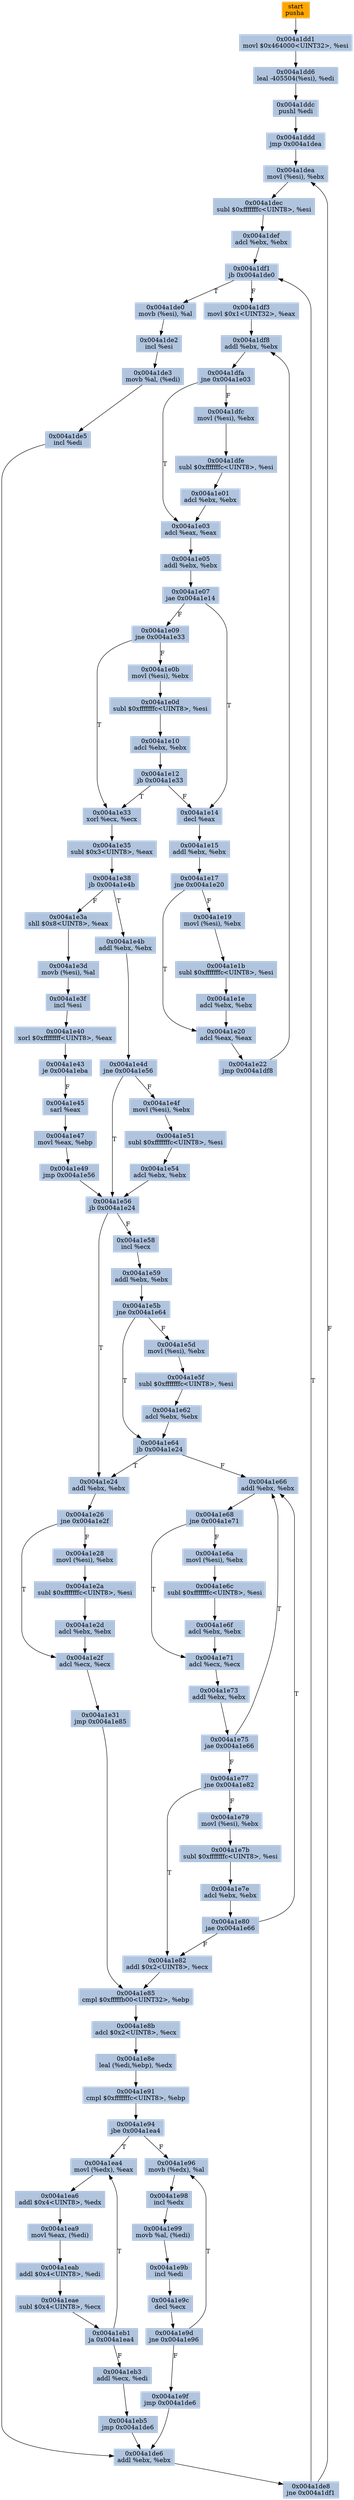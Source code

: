 digraph G {
node[shape=rectangle,style=filled,fillcolor=lightsteelblue,color=lightsteelblue]
bgcolor="transparent"
a0x004a1dd0pusha_[label="start\npusha ",fillcolor="orange",color="lightgrey"];
a0x004a1dd1movl_0x464000UINT32_esi[label="0x004a1dd1\nmovl $0x464000<UINT32>, %esi"];
a0x004a1dd6leal__405504esi__edi[label="0x004a1dd6\nleal -405504(%esi), %edi"];
a0x004a1ddcpushl_edi[label="0x004a1ddc\npushl %edi"];
a0x004a1dddjmp_0x004a1dea[label="0x004a1ddd\njmp 0x004a1dea"];
a0x004a1deamovl_esi__ebx[label="0x004a1dea\nmovl (%esi), %ebx"];
a0x004a1decsubl_0xfffffffcUINT8_esi[label="0x004a1dec\nsubl $0xfffffffc<UINT8>, %esi"];
a0x004a1defadcl_ebx_ebx[label="0x004a1def\nadcl %ebx, %ebx"];
a0x004a1df1jb_0x004a1de0[label="0x004a1df1\njb 0x004a1de0"];
a0x004a1de0movb_esi__al[label="0x004a1de0\nmovb (%esi), %al"];
a0x004a1de2incl_esi[label="0x004a1de2\nincl %esi"];
a0x004a1de3movb_al_edi_[label="0x004a1de3\nmovb %al, (%edi)"];
a0x004a1de5incl_edi[label="0x004a1de5\nincl %edi"];
a0x004a1de6addl_ebx_ebx[label="0x004a1de6\naddl %ebx, %ebx"];
a0x004a1de8jne_0x004a1df1[label="0x004a1de8\njne 0x004a1df1"];
a0x004a1df3movl_0x1UINT32_eax[label="0x004a1df3\nmovl $0x1<UINT32>, %eax"];
a0x004a1df8addl_ebx_ebx[label="0x004a1df8\naddl %ebx, %ebx"];
a0x004a1dfajne_0x004a1e03[label="0x004a1dfa\njne 0x004a1e03"];
a0x004a1e03adcl_eax_eax[label="0x004a1e03\nadcl %eax, %eax"];
a0x004a1e05addl_ebx_ebx[label="0x004a1e05\naddl %ebx, %ebx"];
a0x004a1e07jae_0x004a1e14[label="0x004a1e07\njae 0x004a1e14"];
a0x004a1e09jne_0x004a1e33[label="0x004a1e09\njne 0x004a1e33"];
a0x004a1e33xorl_ecx_ecx[label="0x004a1e33\nxorl %ecx, %ecx"];
a0x004a1e35subl_0x3UINT8_eax[label="0x004a1e35\nsubl $0x3<UINT8>, %eax"];
a0x004a1e38jb_0x004a1e4b[label="0x004a1e38\njb 0x004a1e4b"];
a0x004a1e3ashll_0x8UINT8_eax[label="0x004a1e3a\nshll $0x8<UINT8>, %eax"];
a0x004a1e3dmovb_esi__al[label="0x004a1e3d\nmovb (%esi), %al"];
a0x004a1e3fincl_esi[label="0x004a1e3f\nincl %esi"];
a0x004a1e40xorl_0xffffffffUINT8_eax[label="0x004a1e40\nxorl $0xffffffff<UINT8>, %eax"];
a0x004a1e43je_0x004a1eba[label="0x004a1e43\nje 0x004a1eba"];
a0x004a1e45sarl_eax[label="0x004a1e45\nsarl %eax"];
a0x004a1e47movl_eax_ebp[label="0x004a1e47\nmovl %eax, %ebp"];
a0x004a1e49jmp_0x004a1e56[label="0x004a1e49\njmp 0x004a1e56"];
a0x004a1e56jb_0x004a1e24[label="0x004a1e56\njb 0x004a1e24"];
a0x004a1e24addl_ebx_ebx[label="0x004a1e24\naddl %ebx, %ebx"];
a0x004a1e26jne_0x004a1e2f[label="0x004a1e26\njne 0x004a1e2f"];
a0x004a1e2fadcl_ecx_ecx[label="0x004a1e2f\nadcl %ecx, %ecx"];
a0x004a1e31jmp_0x004a1e85[label="0x004a1e31\njmp 0x004a1e85"];
a0x004a1e85cmpl_0xfffffb00UINT32_ebp[label="0x004a1e85\ncmpl $0xfffffb00<UINT32>, %ebp"];
a0x004a1e8badcl_0x2UINT8_ecx[label="0x004a1e8b\nadcl $0x2<UINT8>, %ecx"];
a0x004a1e8eleal_ediebp__edx[label="0x004a1e8e\nleal (%edi,%ebp), %edx"];
a0x004a1e91cmpl_0xfffffffcUINT8_ebp[label="0x004a1e91\ncmpl $0xfffffffc<UINT8>, %ebp"];
a0x004a1e94jbe_0x004a1ea4[label="0x004a1e94\njbe 0x004a1ea4"];
a0x004a1ea4movl_edx__eax[label="0x004a1ea4\nmovl (%edx), %eax"];
a0x004a1ea6addl_0x4UINT8_edx[label="0x004a1ea6\naddl $0x4<UINT8>, %edx"];
a0x004a1ea9movl_eax_edi_[label="0x004a1ea9\nmovl %eax, (%edi)"];
a0x004a1eabaddl_0x4UINT8_edi[label="0x004a1eab\naddl $0x4<UINT8>, %edi"];
a0x004a1eaesubl_0x4UINT8_ecx[label="0x004a1eae\nsubl $0x4<UINT8>, %ecx"];
a0x004a1eb1ja_0x004a1ea4[label="0x004a1eb1\nja 0x004a1ea4"];
a0x004a1eb3addl_ecx_edi[label="0x004a1eb3\naddl %ecx, %edi"];
a0x004a1eb5jmp_0x004a1de6[label="0x004a1eb5\njmp 0x004a1de6"];
a0x004a1e0bmovl_esi__ebx[label="0x004a1e0b\nmovl (%esi), %ebx"];
a0x004a1e0dsubl_0xfffffffcUINT8_esi[label="0x004a1e0d\nsubl $0xfffffffc<UINT8>, %esi"];
a0x004a1e10adcl_ebx_ebx[label="0x004a1e10\nadcl %ebx, %ebx"];
a0x004a1e12jb_0x004a1e33[label="0x004a1e12\njb 0x004a1e33"];
a0x004a1e58incl_ecx[label="0x004a1e58\nincl %ecx"];
a0x004a1e59addl_ebx_ebx[label="0x004a1e59\naddl %ebx, %ebx"];
a0x004a1e5bjne_0x004a1e64[label="0x004a1e5b\njne 0x004a1e64"];
a0x004a1e64jb_0x004a1e24[label="0x004a1e64\njb 0x004a1e24"];
a0x004a1e66addl_ebx_ebx[label="0x004a1e66\naddl %ebx, %ebx"];
a0x004a1e68jne_0x004a1e71[label="0x004a1e68\njne 0x004a1e71"];
a0x004a1e71adcl_ecx_ecx[label="0x004a1e71\nadcl %ecx, %ecx"];
a0x004a1e73addl_ebx_ebx[label="0x004a1e73\naddl %ebx, %ebx"];
a0x004a1e75jae_0x004a1e66[label="0x004a1e75\njae 0x004a1e66"];
a0x004a1e77jne_0x004a1e82[label="0x004a1e77\njne 0x004a1e82"];
a0x004a1e82addl_0x2UINT8_ecx[label="0x004a1e82\naddl $0x2<UINT8>, %ecx"];
a0x004a1e4baddl_ebx_ebx[label="0x004a1e4b\naddl %ebx, %ebx"];
a0x004a1e4djne_0x004a1e56[label="0x004a1e4d\njne 0x004a1e56"];
a0x004a1e6amovl_esi__ebx[label="0x004a1e6a\nmovl (%esi), %ebx"];
a0x004a1e6csubl_0xfffffffcUINT8_esi[label="0x004a1e6c\nsubl $0xfffffffc<UINT8>, %esi"];
a0x004a1e6fadcl_ebx_ebx[label="0x004a1e6f\nadcl %ebx, %ebx"];
a0x004a1dfcmovl_esi__ebx[label="0x004a1dfc\nmovl (%esi), %ebx"];
a0x004a1dfesubl_0xfffffffcUINT8_esi[label="0x004a1dfe\nsubl $0xfffffffc<UINT8>, %esi"];
a0x004a1e01adcl_ebx_ebx[label="0x004a1e01\nadcl %ebx, %ebx"];
a0x004a1e79movl_esi__ebx[label="0x004a1e79\nmovl (%esi), %ebx"];
a0x004a1e7bsubl_0xfffffffcUINT8_esi[label="0x004a1e7b\nsubl $0xfffffffc<UINT8>, %esi"];
a0x004a1e7eadcl_ebx_ebx[label="0x004a1e7e\nadcl %ebx, %ebx"];
a0x004a1e80jae_0x004a1e66[label="0x004a1e80\njae 0x004a1e66"];
a0x004a1e14decl_eax[label="0x004a1e14\ndecl %eax"];
a0x004a1e15addl_ebx_ebx[label="0x004a1e15\naddl %ebx, %ebx"];
a0x004a1e17jne_0x004a1e20[label="0x004a1e17\njne 0x004a1e20"];
a0x004a1e20adcl_eax_eax[label="0x004a1e20\nadcl %eax, %eax"];
a0x004a1e22jmp_0x004a1df8[label="0x004a1e22\njmp 0x004a1df8"];
a0x004a1e96movb_edx__al[label="0x004a1e96\nmovb (%edx), %al"];
a0x004a1e98incl_edx[label="0x004a1e98\nincl %edx"];
a0x004a1e99movb_al_edi_[label="0x004a1e99\nmovb %al, (%edi)"];
a0x004a1e9bincl_edi[label="0x004a1e9b\nincl %edi"];
a0x004a1e9cdecl_ecx[label="0x004a1e9c\ndecl %ecx"];
a0x004a1e9djne_0x004a1e96[label="0x004a1e9d\njne 0x004a1e96"];
a0x004a1e9fjmp_0x004a1de6[label="0x004a1e9f\njmp 0x004a1de6"];
a0x004a1e5dmovl_esi__ebx[label="0x004a1e5d\nmovl (%esi), %ebx"];
a0x004a1e5fsubl_0xfffffffcUINT8_esi[label="0x004a1e5f\nsubl $0xfffffffc<UINT8>, %esi"];
a0x004a1e62adcl_ebx_ebx[label="0x004a1e62\nadcl %ebx, %ebx"];
a0x004a1e4fmovl_esi__ebx[label="0x004a1e4f\nmovl (%esi), %ebx"];
a0x004a1e51subl_0xfffffffcUINT8_esi[label="0x004a1e51\nsubl $0xfffffffc<UINT8>, %esi"];
a0x004a1e54adcl_ebx_ebx[label="0x004a1e54\nadcl %ebx, %ebx"];
a0x004a1e28movl_esi__ebx[label="0x004a1e28\nmovl (%esi), %ebx"];
a0x004a1e2asubl_0xfffffffcUINT8_esi[label="0x004a1e2a\nsubl $0xfffffffc<UINT8>, %esi"];
a0x004a1e2dadcl_ebx_ebx[label="0x004a1e2d\nadcl %ebx, %ebx"];
a0x004a1e19movl_esi__ebx[label="0x004a1e19\nmovl (%esi), %ebx"];
a0x004a1e1bsubl_0xfffffffcUINT8_esi[label="0x004a1e1b\nsubl $0xfffffffc<UINT8>, %esi"];
a0x004a1e1eadcl_ebx_ebx[label="0x004a1e1e\nadcl %ebx, %ebx"];
a0x004a1dd0pusha_ -> a0x004a1dd1movl_0x464000UINT32_esi [color="#000000"];
a0x004a1dd1movl_0x464000UINT32_esi -> a0x004a1dd6leal__405504esi__edi [color="#000000"];
a0x004a1dd6leal__405504esi__edi -> a0x004a1ddcpushl_edi [color="#000000"];
a0x004a1ddcpushl_edi -> a0x004a1dddjmp_0x004a1dea [color="#000000"];
a0x004a1dddjmp_0x004a1dea -> a0x004a1deamovl_esi__ebx [color="#000000"];
a0x004a1deamovl_esi__ebx -> a0x004a1decsubl_0xfffffffcUINT8_esi [color="#000000"];
a0x004a1decsubl_0xfffffffcUINT8_esi -> a0x004a1defadcl_ebx_ebx [color="#000000"];
a0x004a1defadcl_ebx_ebx -> a0x004a1df1jb_0x004a1de0 [color="#000000"];
a0x004a1df1jb_0x004a1de0 -> a0x004a1de0movb_esi__al [color="#000000",label="T"];
a0x004a1de0movb_esi__al -> a0x004a1de2incl_esi [color="#000000"];
a0x004a1de2incl_esi -> a0x004a1de3movb_al_edi_ [color="#000000"];
a0x004a1de3movb_al_edi_ -> a0x004a1de5incl_edi [color="#000000"];
a0x004a1de5incl_edi -> a0x004a1de6addl_ebx_ebx [color="#000000"];
a0x004a1de6addl_ebx_ebx -> a0x004a1de8jne_0x004a1df1 [color="#000000"];
a0x004a1de8jne_0x004a1df1 -> a0x004a1df1jb_0x004a1de0 [color="#000000",label="T"];
a0x004a1df1jb_0x004a1de0 -> a0x004a1df3movl_0x1UINT32_eax [color="#000000",label="F"];
a0x004a1df3movl_0x1UINT32_eax -> a0x004a1df8addl_ebx_ebx [color="#000000"];
a0x004a1df8addl_ebx_ebx -> a0x004a1dfajne_0x004a1e03 [color="#000000"];
a0x004a1dfajne_0x004a1e03 -> a0x004a1e03adcl_eax_eax [color="#000000",label="T"];
a0x004a1e03adcl_eax_eax -> a0x004a1e05addl_ebx_ebx [color="#000000"];
a0x004a1e05addl_ebx_ebx -> a0x004a1e07jae_0x004a1e14 [color="#000000"];
a0x004a1e07jae_0x004a1e14 -> a0x004a1e09jne_0x004a1e33 [color="#000000",label="F"];
a0x004a1e09jne_0x004a1e33 -> a0x004a1e33xorl_ecx_ecx [color="#000000",label="T"];
a0x004a1e33xorl_ecx_ecx -> a0x004a1e35subl_0x3UINT8_eax [color="#000000"];
a0x004a1e35subl_0x3UINT8_eax -> a0x004a1e38jb_0x004a1e4b [color="#000000"];
a0x004a1e38jb_0x004a1e4b -> a0x004a1e3ashll_0x8UINT8_eax [color="#000000",label="F"];
a0x004a1e3ashll_0x8UINT8_eax -> a0x004a1e3dmovb_esi__al [color="#000000"];
a0x004a1e3dmovb_esi__al -> a0x004a1e3fincl_esi [color="#000000"];
a0x004a1e3fincl_esi -> a0x004a1e40xorl_0xffffffffUINT8_eax [color="#000000"];
a0x004a1e40xorl_0xffffffffUINT8_eax -> a0x004a1e43je_0x004a1eba [color="#000000"];
a0x004a1e43je_0x004a1eba -> a0x004a1e45sarl_eax [color="#000000",label="F"];
a0x004a1e45sarl_eax -> a0x004a1e47movl_eax_ebp [color="#000000"];
a0x004a1e47movl_eax_ebp -> a0x004a1e49jmp_0x004a1e56 [color="#000000"];
a0x004a1e49jmp_0x004a1e56 -> a0x004a1e56jb_0x004a1e24 [color="#000000"];
a0x004a1e56jb_0x004a1e24 -> a0x004a1e24addl_ebx_ebx [color="#000000",label="T"];
a0x004a1e24addl_ebx_ebx -> a0x004a1e26jne_0x004a1e2f [color="#000000"];
a0x004a1e26jne_0x004a1e2f -> a0x004a1e2fadcl_ecx_ecx [color="#000000",label="T"];
a0x004a1e2fadcl_ecx_ecx -> a0x004a1e31jmp_0x004a1e85 [color="#000000"];
a0x004a1e31jmp_0x004a1e85 -> a0x004a1e85cmpl_0xfffffb00UINT32_ebp [color="#000000"];
a0x004a1e85cmpl_0xfffffb00UINT32_ebp -> a0x004a1e8badcl_0x2UINT8_ecx [color="#000000"];
a0x004a1e8badcl_0x2UINT8_ecx -> a0x004a1e8eleal_ediebp__edx [color="#000000"];
a0x004a1e8eleal_ediebp__edx -> a0x004a1e91cmpl_0xfffffffcUINT8_ebp [color="#000000"];
a0x004a1e91cmpl_0xfffffffcUINT8_ebp -> a0x004a1e94jbe_0x004a1ea4 [color="#000000"];
a0x004a1e94jbe_0x004a1ea4 -> a0x004a1ea4movl_edx__eax [color="#000000",label="T"];
a0x004a1ea4movl_edx__eax -> a0x004a1ea6addl_0x4UINT8_edx [color="#000000"];
a0x004a1ea6addl_0x4UINT8_edx -> a0x004a1ea9movl_eax_edi_ [color="#000000"];
a0x004a1ea9movl_eax_edi_ -> a0x004a1eabaddl_0x4UINT8_edi [color="#000000"];
a0x004a1eabaddl_0x4UINT8_edi -> a0x004a1eaesubl_0x4UINT8_ecx [color="#000000"];
a0x004a1eaesubl_0x4UINT8_ecx -> a0x004a1eb1ja_0x004a1ea4 [color="#000000"];
a0x004a1eb1ja_0x004a1ea4 -> a0x004a1eb3addl_ecx_edi [color="#000000",label="F"];
a0x004a1eb3addl_ecx_edi -> a0x004a1eb5jmp_0x004a1de6 [color="#000000"];
a0x004a1eb5jmp_0x004a1de6 -> a0x004a1de6addl_ebx_ebx [color="#000000"];
a0x004a1e09jne_0x004a1e33 -> a0x004a1e0bmovl_esi__ebx [color="#000000",label="F"];
a0x004a1e0bmovl_esi__ebx -> a0x004a1e0dsubl_0xfffffffcUINT8_esi [color="#000000"];
a0x004a1e0dsubl_0xfffffffcUINT8_esi -> a0x004a1e10adcl_ebx_ebx [color="#000000"];
a0x004a1e10adcl_ebx_ebx -> a0x004a1e12jb_0x004a1e33 [color="#000000"];
a0x004a1e12jb_0x004a1e33 -> a0x004a1e33xorl_ecx_ecx [color="#000000",label="T"];
a0x004a1e56jb_0x004a1e24 -> a0x004a1e58incl_ecx [color="#000000",label="F"];
a0x004a1e58incl_ecx -> a0x004a1e59addl_ebx_ebx [color="#000000"];
a0x004a1e59addl_ebx_ebx -> a0x004a1e5bjne_0x004a1e64 [color="#000000"];
a0x004a1e5bjne_0x004a1e64 -> a0x004a1e64jb_0x004a1e24 [color="#000000",label="T"];
a0x004a1e64jb_0x004a1e24 -> a0x004a1e66addl_ebx_ebx [color="#000000",label="F"];
a0x004a1e66addl_ebx_ebx -> a0x004a1e68jne_0x004a1e71 [color="#000000"];
a0x004a1e68jne_0x004a1e71 -> a0x004a1e71adcl_ecx_ecx [color="#000000",label="T"];
a0x004a1e71adcl_ecx_ecx -> a0x004a1e73addl_ebx_ebx [color="#000000"];
a0x004a1e73addl_ebx_ebx -> a0x004a1e75jae_0x004a1e66 [color="#000000"];
a0x004a1e75jae_0x004a1e66 -> a0x004a1e77jne_0x004a1e82 [color="#000000",label="F"];
a0x004a1e77jne_0x004a1e82 -> a0x004a1e82addl_0x2UINT8_ecx [color="#000000",label="T"];
a0x004a1e82addl_0x2UINT8_ecx -> a0x004a1e85cmpl_0xfffffb00UINT32_ebp [color="#000000"];
a0x004a1eb1ja_0x004a1ea4 -> a0x004a1ea4movl_edx__eax [color="#000000",label="T"];
a0x004a1e64jb_0x004a1e24 -> a0x004a1e24addl_ebx_ebx [color="#000000",label="T"];
a0x004a1e38jb_0x004a1e4b -> a0x004a1e4baddl_ebx_ebx [color="#000000",label="T"];
a0x004a1e4baddl_ebx_ebx -> a0x004a1e4djne_0x004a1e56 [color="#000000"];
a0x004a1e4djne_0x004a1e56 -> a0x004a1e56jb_0x004a1e24 [color="#000000",label="T"];
a0x004a1e68jne_0x004a1e71 -> a0x004a1e6amovl_esi__ebx [color="#000000",label="F"];
a0x004a1e6amovl_esi__ebx -> a0x004a1e6csubl_0xfffffffcUINT8_esi [color="#000000"];
a0x004a1e6csubl_0xfffffffcUINT8_esi -> a0x004a1e6fadcl_ebx_ebx [color="#000000"];
a0x004a1e6fadcl_ebx_ebx -> a0x004a1e71adcl_ecx_ecx [color="#000000"];
a0x004a1e75jae_0x004a1e66 -> a0x004a1e66addl_ebx_ebx [color="#000000",label="T"];
a0x004a1de8jne_0x004a1df1 -> a0x004a1deamovl_esi__ebx [color="#000000",label="F"];
a0x004a1dfajne_0x004a1e03 -> a0x004a1dfcmovl_esi__ebx [color="#000000",label="F"];
a0x004a1dfcmovl_esi__ebx -> a0x004a1dfesubl_0xfffffffcUINT8_esi [color="#000000"];
a0x004a1dfesubl_0xfffffffcUINT8_esi -> a0x004a1e01adcl_ebx_ebx [color="#000000"];
a0x004a1e01adcl_ebx_ebx -> a0x004a1e03adcl_eax_eax [color="#000000"];
a0x004a1e77jne_0x004a1e82 -> a0x004a1e79movl_esi__ebx [color="#000000",label="F"];
a0x004a1e79movl_esi__ebx -> a0x004a1e7bsubl_0xfffffffcUINT8_esi [color="#000000"];
a0x004a1e7bsubl_0xfffffffcUINT8_esi -> a0x004a1e7eadcl_ebx_ebx [color="#000000"];
a0x004a1e7eadcl_ebx_ebx -> a0x004a1e80jae_0x004a1e66 [color="#000000"];
a0x004a1e80jae_0x004a1e66 -> a0x004a1e66addl_ebx_ebx [color="#000000",label="T"];
a0x004a1e07jae_0x004a1e14 -> a0x004a1e14decl_eax [color="#000000",label="T"];
a0x004a1e14decl_eax -> a0x004a1e15addl_ebx_ebx [color="#000000"];
a0x004a1e15addl_ebx_ebx -> a0x004a1e17jne_0x004a1e20 [color="#000000"];
a0x004a1e17jne_0x004a1e20 -> a0x004a1e20adcl_eax_eax [color="#000000",label="T"];
a0x004a1e20adcl_eax_eax -> a0x004a1e22jmp_0x004a1df8 [color="#000000"];
a0x004a1e22jmp_0x004a1df8 -> a0x004a1df8addl_ebx_ebx [color="#000000"];
a0x004a1e94jbe_0x004a1ea4 -> a0x004a1e96movb_edx__al [color="#000000",label="F"];
a0x004a1e96movb_edx__al -> a0x004a1e98incl_edx [color="#000000"];
a0x004a1e98incl_edx -> a0x004a1e99movb_al_edi_ [color="#000000"];
a0x004a1e99movb_al_edi_ -> a0x004a1e9bincl_edi [color="#000000"];
a0x004a1e9bincl_edi -> a0x004a1e9cdecl_ecx [color="#000000"];
a0x004a1e9cdecl_ecx -> a0x004a1e9djne_0x004a1e96 [color="#000000"];
a0x004a1e9djne_0x004a1e96 -> a0x004a1e96movb_edx__al [color="#000000",label="T"];
a0x004a1e9djne_0x004a1e96 -> a0x004a1e9fjmp_0x004a1de6 [color="#000000",label="F"];
a0x004a1e9fjmp_0x004a1de6 -> a0x004a1de6addl_ebx_ebx [color="#000000"];
a0x004a1e5bjne_0x004a1e64 -> a0x004a1e5dmovl_esi__ebx [color="#000000",label="F"];
a0x004a1e5dmovl_esi__ebx -> a0x004a1e5fsubl_0xfffffffcUINT8_esi [color="#000000"];
a0x004a1e5fsubl_0xfffffffcUINT8_esi -> a0x004a1e62adcl_ebx_ebx [color="#000000"];
a0x004a1e62adcl_ebx_ebx -> a0x004a1e64jb_0x004a1e24 [color="#000000"];
a0x004a1e4djne_0x004a1e56 -> a0x004a1e4fmovl_esi__ebx [color="#000000",label="F"];
a0x004a1e4fmovl_esi__ebx -> a0x004a1e51subl_0xfffffffcUINT8_esi [color="#000000"];
a0x004a1e51subl_0xfffffffcUINT8_esi -> a0x004a1e54adcl_ebx_ebx [color="#000000"];
a0x004a1e54adcl_ebx_ebx -> a0x004a1e56jb_0x004a1e24 [color="#000000"];
a0x004a1e26jne_0x004a1e2f -> a0x004a1e28movl_esi__ebx [color="#000000",label="F"];
a0x004a1e28movl_esi__ebx -> a0x004a1e2asubl_0xfffffffcUINT8_esi [color="#000000"];
a0x004a1e2asubl_0xfffffffcUINT8_esi -> a0x004a1e2dadcl_ebx_ebx [color="#000000"];
a0x004a1e2dadcl_ebx_ebx -> a0x004a1e2fadcl_ecx_ecx [color="#000000"];
a0x004a1e17jne_0x004a1e20 -> a0x004a1e19movl_esi__ebx [color="#000000",label="F"];
a0x004a1e19movl_esi__ebx -> a0x004a1e1bsubl_0xfffffffcUINT8_esi [color="#000000"];
a0x004a1e1bsubl_0xfffffffcUINT8_esi -> a0x004a1e1eadcl_ebx_ebx [color="#000000"];
a0x004a1e1eadcl_ebx_ebx -> a0x004a1e20adcl_eax_eax [color="#000000"];
a0x004a1e12jb_0x004a1e33 -> a0x004a1e14decl_eax [color="#000000",label="F"];
a0x004a1e80jae_0x004a1e66 -> a0x004a1e82addl_0x2UINT8_ecx [color="#000000",label="F"];
}

